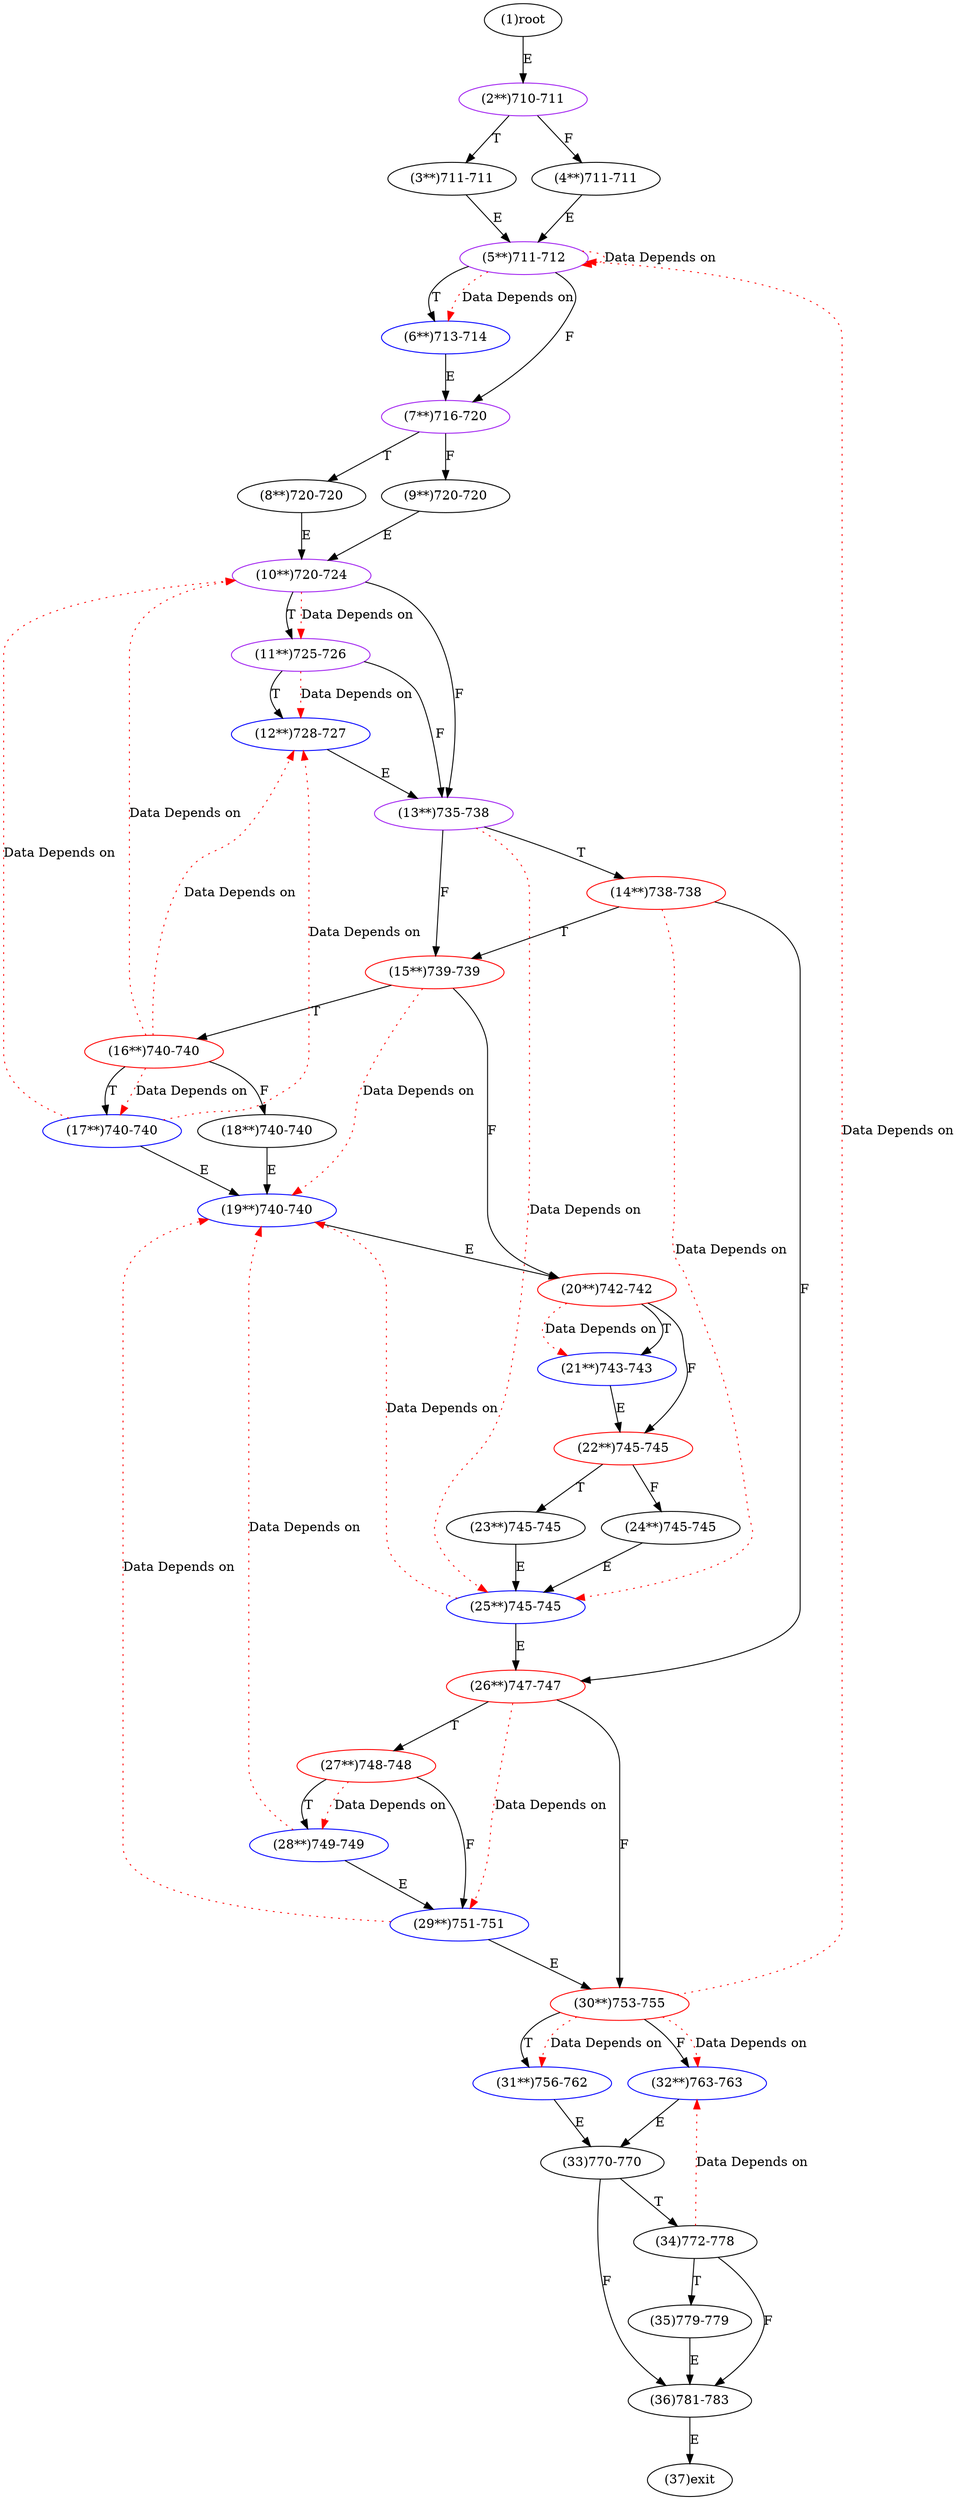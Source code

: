 digraph "" { 
1[ label="(1)root"];
2[ label="(2**)710-711",color=purple];
3[ label="(3**)711-711"];
4[ label="(4**)711-711"];
5[ label="(5**)711-712",color=purple];
6[ label="(6**)713-714",color=blue];
7[ label="(7**)716-720",color=purple];
8[ label="(8**)720-720"];
9[ label="(9**)720-720"];
10[ label="(10**)720-724",color=purple];
11[ label="(11**)725-726",color=purple];
12[ label="(12**)728-727",color=blue];
13[ label="(13**)735-738",color=purple];
14[ label="(14**)738-738",color=red];
15[ label="(15**)739-739",color=red];
17[ label="(17**)740-740",color=blue];
16[ label="(16**)740-740",color=red];
19[ label="(19**)740-740",color=blue];
18[ label="(18**)740-740"];
21[ label="(21**)743-743",color=blue];
20[ label="(20**)742-742",color=red];
23[ label="(23**)745-745"];
22[ label="(22**)745-745",color=red];
25[ label="(25**)745-745",color=blue];
24[ label="(24**)745-745"];
27[ label="(27**)748-748",color=red];
26[ label="(26**)747-747",color=red];
29[ label="(29**)751-751",color=blue];
28[ label="(28**)749-749",color=blue];
31[ label="(31**)756-762",color=blue];
30[ label="(30**)753-755",color=red];
34[ label="(34)772-778"];
35[ label="(35)779-779"];
32[ label="(32**)763-763",color=blue];
33[ label="(33)770-770"];
36[ label="(36)781-783"];
37[ label="(37)exit"];
1->2[ label="E"];
2->4[ label="F"];
2->3[ label="T"];
3->5[ label="E"];
4->5[ label="E"];
5->7[ label="F"];
5->6[ label="T"];
6->7[ label="E"];
7->9[ label="F"];
7->8[ label="T"];
8->10[ label="E"];
9->10[ label="E"];
10->13[ label="F"];
10->11[ label="T"];
11->13[ label="F"];
11->12[ label="T"];
12->13[ label="E"];
13->15[ label="F"];
13->14[ label="T"];
14->26[ label="F"];
14->15[ label="T"];
15->20[ label="F"];
15->16[ label="T"];
16->18[ label="F"];
16->17[ label="T"];
17->19[ label="E"];
18->19[ label="E"];
19->20[ label="E"];
20->22[ label="F"];
20->21[ label="T"];
21->22[ label="E"];
22->24[ label="F"];
22->23[ label="T"];
23->25[ label="E"];
24->25[ label="E"];
25->26[ label="E"];
26->30[ label="F"];
26->27[ label="T"];
27->29[ label="F"];
27->28[ label="T"];
28->29[ label="E"];
29->30[ label="E"];
30->32[ label="F"];
30->31[ label="T"];
31->33[ label="E"];
32->33[ label="E"];
33->36[ label="F"];
33->34[ label="T"];
34->36[ label="F"];
34->35[ label="T"];
35->36[ label="E"];
36->37[ label="E"];
5->5[ color="red" label="Data Depends on" style = dotted ];
5->6[ color="red" label="Data Depends on" style = dotted ];
10->11[ color="red" label="Data Depends on" style = dotted ];
11->12[ color="red" label="Data Depends on" style = dotted ];
13->25[ color="red" label="Data Depends on" style = dotted ];
14->25[ color="red" label="Data Depends on" style = dotted ];
15->19[ color="red" label="Data Depends on" style = dotted ];
17->10[ color="red" label="Data Depends on" style = dotted ];
17->12[ color="red" label="Data Depends on" style = dotted ];
16->17[ color="red" label="Data Depends on" style = dotted ];
16->10[ color="red" label="Data Depends on" style = dotted ];
16->12[ color="red" label="Data Depends on" style = dotted ];
20->21[ color="red" label="Data Depends on" style = dotted ];
25->19[ color="red" label="Data Depends on" style = dotted ];
27->28[ color="red" label="Data Depends on" style = dotted ];
26->29[ color="red" label="Data Depends on" style = dotted ];
29->19[ color="red" label="Data Depends on" style = dotted ];
28->19[ color="red" label="Data Depends on" style = dotted ];
30->31[ color="red" label="Data Depends on" style = dotted ];
30->5[ color="red" label="Data Depends on" style = dotted ];
30->32[ color="red" label="Data Depends on" style = dotted ];
34->32[ color="red" label="Data Depends on" style = dotted ];
}